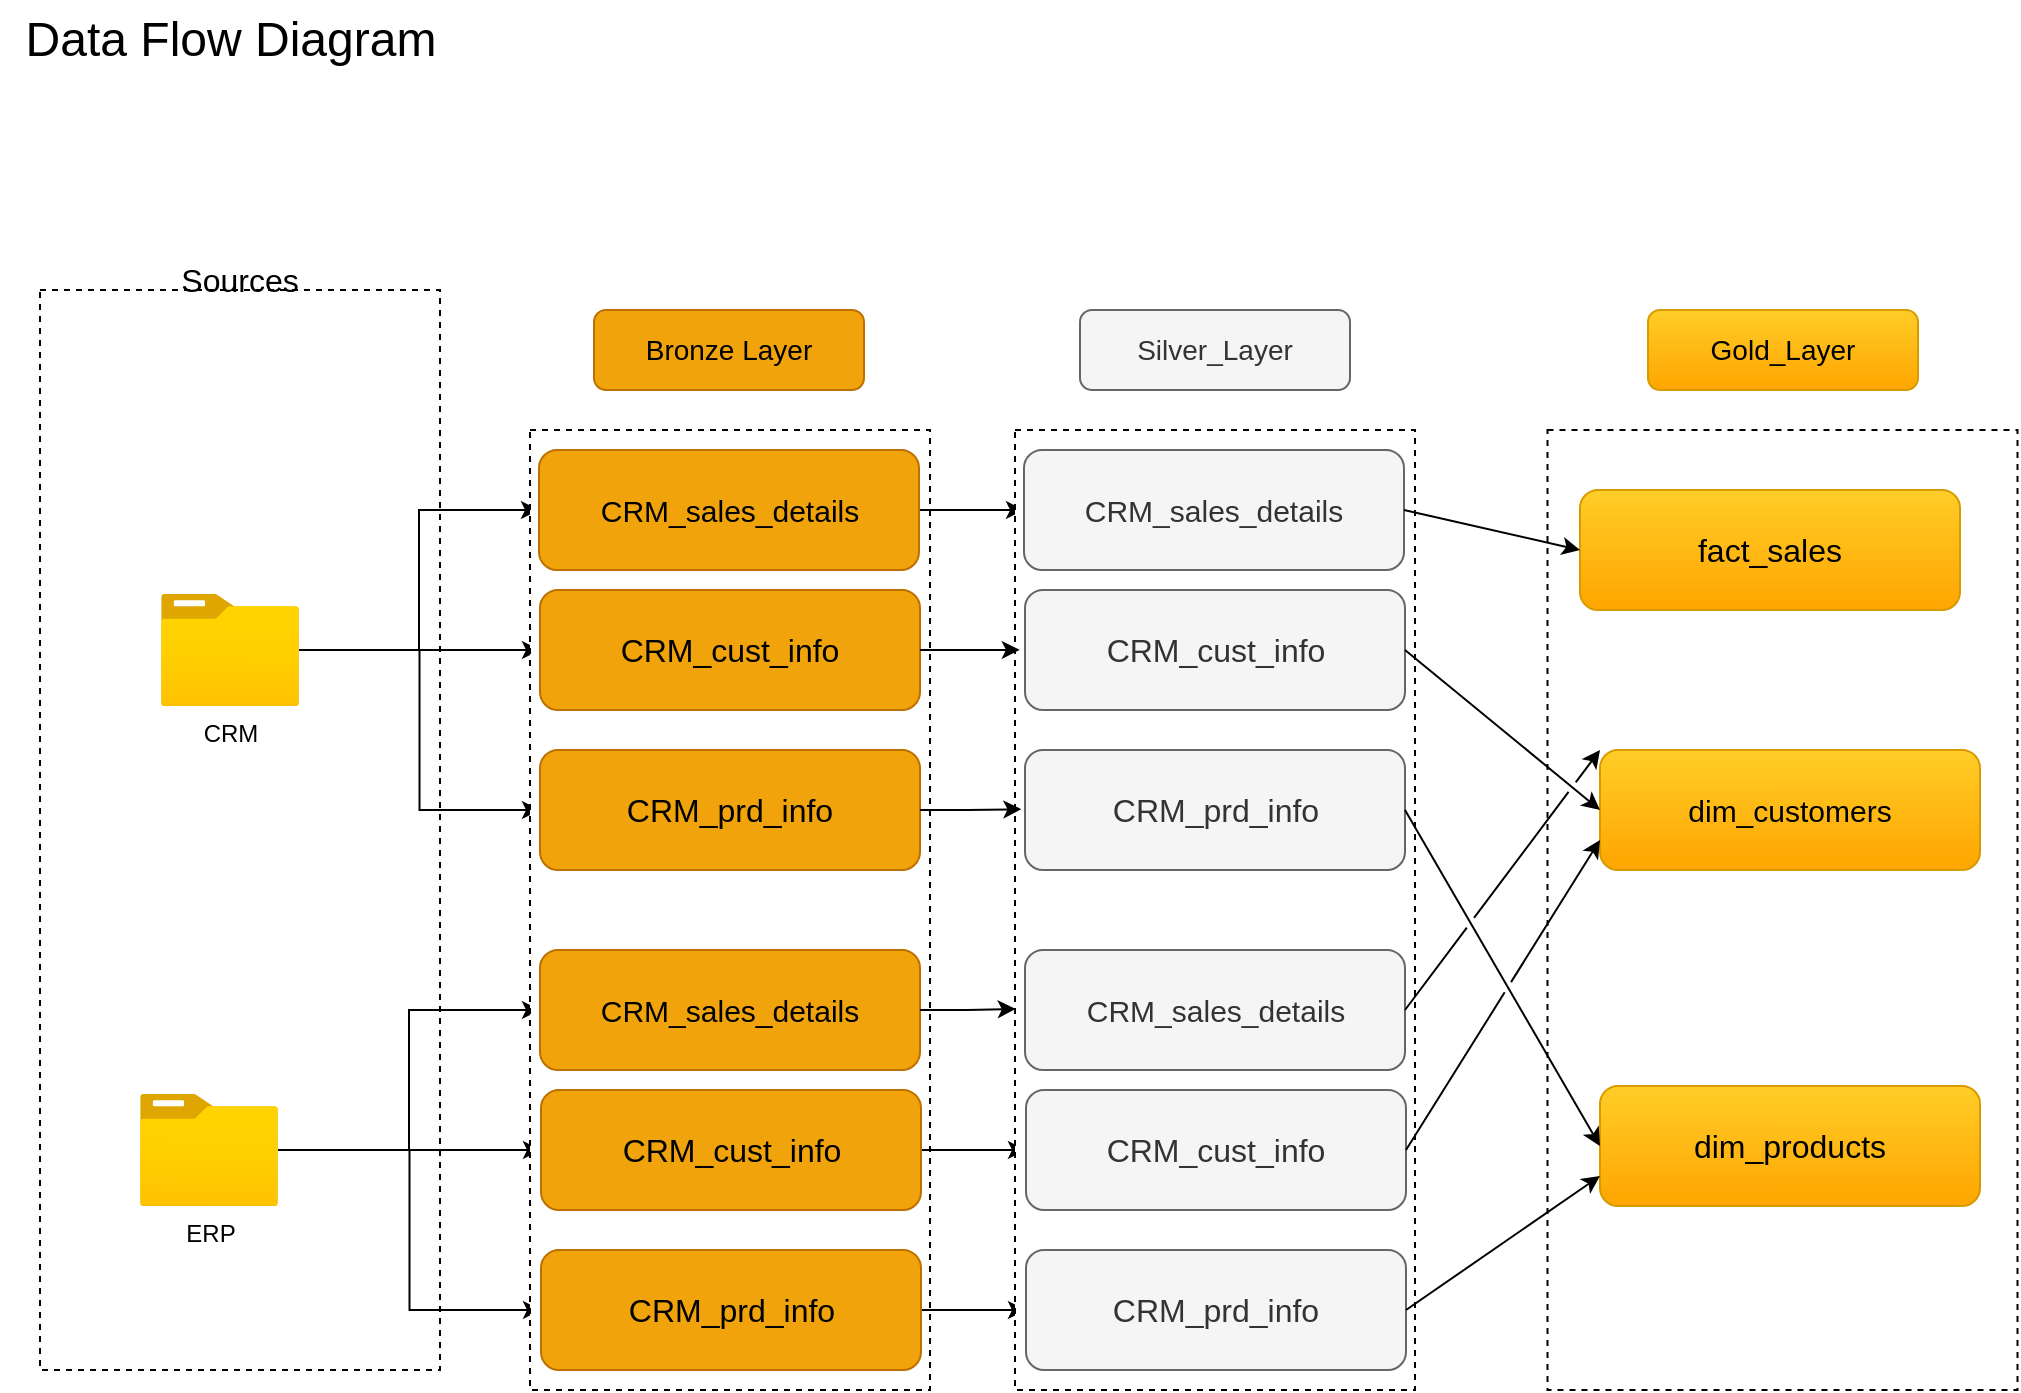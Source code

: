 <mxfile version="28.0.6">
  <diagram name="Page-1" id="iYoAC9MWT19PdjLH455c">
    <mxGraphModel dx="512" dy="1030" grid="1" gridSize="10" guides="1" tooltips="1" connect="1" arrows="1" fold="1" page="1" pageScale="1" pageWidth="850" pageHeight="1100" math="0" shadow="0">
      <root>
        <mxCell id="0" />
        <mxCell id="1" parent="0" />
        <mxCell id="Y71r--u-HZ2K7_kyBdqJ-1" value="&lt;font style=&quot;font-size: 24px;&quot;&gt;Data Flow Diagram&lt;/font&gt;" style="text;html=1;align=center;verticalAlign=middle;resizable=0;points=[];autosize=1;strokeColor=none;fillColor=none;" vertex="1" parent="1">
          <mxGeometry x="60" y="15" width="230" height="40" as="geometry" />
        </mxCell>
        <mxCell id="Y71r--u-HZ2K7_kyBdqJ-2" value="" style="rounded=0;whiteSpace=wrap;html=1;dashed=1;" vertex="1" parent="1">
          <mxGeometry x="80" y="160" width="200" height="540" as="geometry" />
        </mxCell>
        <mxCell id="Y71r--u-HZ2K7_kyBdqJ-3" value="&lt;font style=&quot;font-size: 16px;&quot;&gt;Sources&lt;/font&gt;" style="text;html=1;align=center;verticalAlign=middle;whiteSpace=wrap;rounded=0;" vertex="1" parent="1">
          <mxGeometry x="150" y="140" width="60" height="30" as="geometry" />
        </mxCell>
        <mxCell id="Y71r--u-HZ2K7_kyBdqJ-15" style="edgeStyle=orthogonalEdgeStyle;rounded=0;orthogonalLoop=1;jettySize=auto;html=1;entryX=0;entryY=0.5;entryDx=0;entryDy=0;" edge="1" parent="1" source="Y71r--u-HZ2K7_kyBdqJ-4" target="Y71r--u-HZ2K7_kyBdqJ-10">
          <mxGeometry relative="1" as="geometry">
            <Array as="points">
              <mxPoint x="270" y="340" />
              <mxPoint x="270" y="340" />
            </Array>
          </mxGeometry>
        </mxCell>
        <mxCell id="Y71r--u-HZ2K7_kyBdqJ-16" style="edgeStyle=orthogonalEdgeStyle;rounded=0;orthogonalLoop=1;jettySize=auto;html=1;entryX=0;entryY=0.5;entryDx=0;entryDy=0;" edge="1" parent="1" source="Y71r--u-HZ2K7_kyBdqJ-4" target="Y71r--u-HZ2K7_kyBdqJ-9">
          <mxGeometry relative="1" as="geometry" />
        </mxCell>
        <mxCell id="Y71r--u-HZ2K7_kyBdqJ-17" style="edgeStyle=orthogonalEdgeStyle;rounded=0;orthogonalLoop=1;jettySize=auto;html=1;entryX=0;entryY=0.5;entryDx=0;entryDy=0;" edge="1" parent="1" source="Y71r--u-HZ2K7_kyBdqJ-4" target="Y71r--u-HZ2K7_kyBdqJ-11">
          <mxGeometry relative="1" as="geometry" />
        </mxCell>
        <mxCell id="Y71r--u-HZ2K7_kyBdqJ-4" value="CRM" style="image;aspect=fixed;html=1;points=[];align=center;fontSize=12;image=img/lib/azure2/general/Folder_Blank.svg;" vertex="1" parent="1">
          <mxGeometry x="140.5" y="312" width="69" height="56.0" as="geometry" />
        </mxCell>
        <mxCell id="Y71r--u-HZ2K7_kyBdqJ-21" value="" style="edgeStyle=orthogonalEdgeStyle;rounded=0;orthogonalLoop=1;jettySize=auto;html=1;" edge="1" parent="1" source="Y71r--u-HZ2K7_kyBdqJ-5" target="Y71r--u-HZ2K7_kyBdqJ-19">
          <mxGeometry relative="1" as="geometry" />
        </mxCell>
        <mxCell id="Y71r--u-HZ2K7_kyBdqJ-22" style="edgeStyle=orthogonalEdgeStyle;rounded=0;orthogonalLoop=1;jettySize=auto;html=1;entryX=0;entryY=0.5;entryDx=0;entryDy=0;" edge="1" parent="1" source="Y71r--u-HZ2K7_kyBdqJ-5" target="Y71r--u-HZ2K7_kyBdqJ-18">
          <mxGeometry relative="1" as="geometry" />
        </mxCell>
        <mxCell id="Y71r--u-HZ2K7_kyBdqJ-25" style="edgeStyle=orthogonalEdgeStyle;rounded=0;orthogonalLoop=1;jettySize=auto;html=1;entryX=0;entryY=0.5;entryDx=0;entryDy=0;" edge="1" parent="1" source="Y71r--u-HZ2K7_kyBdqJ-5" target="Y71r--u-HZ2K7_kyBdqJ-20">
          <mxGeometry relative="1" as="geometry" />
        </mxCell>
        <mxCell id="Y71r--u-HZ2K7_kyBdqJ-5" value="ERP" style="image;aspect=fixed;html=1;points=[];align=center;fontSize=12;image=img/lib/azure2/general/Folder_Blank.svg;" vertex="1" parent="1">
          <mxGeometry x="130" y="562" width="69" height="56.0" as="geometry" />
        </mxCell>
        <mxCell id="Y71r--u-HZ2K7_kyBdqJ-6" value="" style="rounded=0;whiteSpace=wrap;html=1;dashed=1;" vertex="1" parent="1">
          <mxGeometry x="325" y="230" width="200" height="480" as="geometry" />
        </mxCell>
        <mxCell id="Y71r--u-HZ2K7_kyBdqJ-8" value="&lt;font style=&quot;font-size: 14px;&quot;&gt;Bronze Layer&lt;/font&gt;" style="rounded=1;whiteSpace=wrap;html=1;fillColor=#f0a30a;fontColor=#000000;strokeColor=#BD7000;" vertex="1" parent="1">
          <mxGeometry x="357" y="170" width="135" height="40" as="geometry" />
        </mxCell>
        <mxCell id="Y71r--u-HZ2K7_kyBdqJ-35" style="edgeStyle=orthogonalEdgeStyle;rounded=0;orthogonalLoop=1;jettySize=auto;html=1;entryX=0;entryY=0.5;entryDx=0;entryDy=0;" edge="1" parent="1" source="Y71r--u-HZ2K7_kyBdqJ-9" target="Y71r--u-HZ2K7_kyBdqJ-29">
          <mxGeometry relative="1" as="geometry" />
        </mxCell>
        <mxCell id="Y71r--u-HZ2K7_kyBdqJ-9" value="&lt;font style=&quot;font-size: 15px;&quot;&gt;CRM_sa&lt;/font&gt;&lt;font style=&quot;font-size: 15px;&quot;&gt;&lt;font style=&quot;&quot;&gt;les_detail&lt;/font&gt;s&lt;/font&gt;" style="rounded=1;whiteSpace=wrap;html=1;fillColor=#f0a30a;strokeColor=#BD7000;fontColor=#000000;" vertex="1" parent="1">
          <mxGeometry x="329.5" y="240" width="190" height="60" as="geometry" />
        </mxCell>
        <mxCell id="Y71r--u-HZ2K7_kyBdqJ-10" value="&lt;font style=&quot;font-size: 16px;&quot;&gt;CRM_cust_info&lt;/font&gt;" style="rounded=1;whiteSpace=wrap;html=1;fillColor=#f0a30a;fontColor=#000000;strokeColor=#BD7000;" vertex="1" parent="1">
          <mxGeometry x="330" y="310" width="190" height="60" as="geometry" />
        </mxCell>
        <mxCell id="Y71r--u-HZ2K7_kyBdqJ-11" value="&lt;font style=&quot;font-size: 16px;&quot;&gt;CRM_prd_info&lt;/font&gt;" style="rounded=1;whiteSpace=wrap;html=1;fillColor=#f0a30a;fontColor=#000000;strokeColor=#BD7000;" vertex="1" parent="1">
          <mxGeometry x="330" y="390" width="190" height="60" as="geometry" />
        </mxCell>
        <mxCell id="Y71r--u-HZ2K7_kyBdqJ-18" value="&lt;font style=&quot;font-size: 15px;&quot;&gt;CRM_sa&lt;/font&gt;&lt;font style=&quot;font-size: 15px;&quot;&gt;&lt;font style=&quot;&quot;&gt;les_detail&lt;/font&gt;s&lt;/font&gt;" style="rounded=1;whiteSpace=wrap;html=1;fillColor=#f0a30a;strokeColor=#BD7000;fontColor=#000000;" vertex="1" parent="1">
          <mxGeometry x="330" y="490" width="190" height="60" as="geometry" />
        </mxCell>
        <mxCell id="Y71r--u-HZ2K7_kyBdqJ-39" style="edgeStyle=orthogonalEdgeStyle;rounded=0;orthogonalLoop=1;jettySize=auto;html=1;entryX=0;entryY=0.5;entryDx=0;entryDy=0;" edge="1" parent="1" source="Y71r--u-HZ2K7_kyBdqJ-19" target="Y71r--u-HZ2K7_kyBdqJ-33">
          <mxGeometry relative="1" as="geometry" />
        </mxCell>
        <mxCell id="Y71r--u-HZ2K7_kyBdqJ-19" value="&lt;font style=&quot;font-size: 16px;&quot;&gt;CRM_cust_info&lt;/font&gt;" style="rounded=1;whiteSpace=wrap;html=1;fillColor=#f0a30a;fontColor=#000000;strokeColor=#BD7000;" vertex="1" parent="1">
          <mxGeometry x="330.5" y="560" width="190" height="60" as="geometry" />
        </mxCell>
        <mxCell id="Y71r--u-HZ2K7_kyBdqJ-40" style="edgeStyle=orthogonalEdgeStyle;rounded=0;orthogonalLoop=1;jettySize=auto;html=1;entryX=0;entryY=0.5;entryDx=0;entryDy=0;" edge="1" parent="1" source="Y71r--u-HZ2K7_kyBdqJ-20" target="Y71r--u-HZ2K7_kyBdqJ-34">
          <mxGeometry relative="1" as="geometry" />
        </mxCell>
        <mxCell id="Y71r--u-HZ2K7_kyBdqJ-20" value="&lt;font style=&quot;font-size: 16px;&quot;&gt;CRM_prd_info&lt;/font&gt;" style="rounded=1;whiteSpace=wrap;html=1;fillColor=#f0a30a;fontColor=#000000;strokeColor=#BD7000;" vertex="1" parent="1">
          <mxGeometry x="330.5" y="640" width="190" height="60" as="geometry" />
        </mxCell>
        <mxCell id="Y71r--u-HZ2K7_kyBdqJ-26" value="&lt;font style=&quot;font-size: 14px;&quot;&gt;Silver_Layer&lt;/font&gt;" style="rounded=1;whiteSpace=wrap;html=1;fillColor=#f5f5f5;strokeColor=#666666;fontColor=#333333;" vertex="1" parent="1">
          <mxGeometry x="600" y="170" width="135" height="40" as="geometry" />
        </mxCell>
        <mxCell id="Y71r--u-HZ2K7_kyBdqJ-28" value="" style="rounded=0;whiteSpace=wrap;html=1;dashed=1;" vertex="1" parent="1">
          <mxGeometry x="567.5" y="230" width="200" height="480" as="geometry" />
        </mxCell>
        <mxCell id="Y71r--u-HZ2K7_kyBdqJ-29" value="&lt;font style=&quot;font-size: 15px;&quot;&gt;CRM_sa&lt;/font&gt;&lt;font style=&quot;font-size: 15px;&quot;&gt;&lt;font style=&quot;&quot;&gt;les_detail&lt;/font&gt;s&lt;/font&gt;" style="rounded=1;whiteSpace=wrap;html=1;fillColor=#f5f5f5;strokeColor=#666666;fontColor=#333333;" vertex="1" parent="1">
          <mxGeometry x="572" y="240" width="190" height="60" as="geometry" />
        </mxCell>
        <mxCell id="Y71r--u-HZ2K7_kyBdqJ-30" value="&lt;font style=&quot;font-size: 16px;&quot;&gt;CRM_cust_info&lt;/font&gt;" style="rounded=1;whiteSpace=wrap;html=1;fillColor=#f5f5f5;fontColor=#333333;strokeColor=#666666;" vertex="1" parent="1">
          <mxGeometry x="572.5" y="310" width="190" height="60" as="geometry" />
        </mxCell>
        <mxCell id="Y71r--u-HZ2K7_kyBdqJ-31" value="&lt;font style=&quot;font-size: 16px;&quot;&gt;CRM_prd_info&lt;/font&gt;" style="rounded=1;whiteSpace=wrap;html=1;fillColor=#f5f5f5;fontColor=#333333;strokeColor=#666666;" vertex="1" parent="1">
          <mxGeometry x="572.5" y="390" width="190" height="60" as="geometry" />
        </mxCell>
        <mxCell id="Y71r--u-HZ2K7_kyBdqJ-32" value="&lt;font style=&quot;font-size: 15px;&quot;&gt;CRM_sa&lt;/font&gt;&lt;font style=&quot;font-size: 15px;&quot;&gt;&lt;font style=&quot;&quot;&gt;les_detail&lt;/font&gt;s&lt;/font&gt;" style="rounded=1;whiteSpace=wrap;html=1;fillColor=#f5f5f5;strokeColor=#666666;fontColor=#333333;" vertex="1" parent="1">
          <mxGeometry x="572.5" y="490" width="190" height="60" as="geometry" />
        </mxCell>
        <mxCell id="Y71r--u-HZ2K7_kyBdqJ-33" value="&lt;font style=&quot;font-size: 16px;&quot;&gt;CRM_cust_info&lt;/font&gt;" style="rounded=1;whiteSpace=wrap;html=1;fillColor=#f5f5f5;fontColor=#333333;strokeColor=#666666;" vertex="1" parent="1">
          <mxGeometry x="573" y="560" width="190" height="60" as="geometry" />
        </mxCell>
        <mxCell id="Y71r--u-HZ2K7_kyBdqJ-34" value="&lt;font style=&quot;font-size: 16px;&quot;&gt;CRM_prd_info&lt;/font&gt;" style="rounded=1;whiteSpace=wrap;html=1;fillColor=#f5f5f5;fontColor=#333333;strokeColor=#666666;" vertex="1" parent="1">
          <mxGeometry x="573" y="640" width="190" height="60" as="geometry" />
        </mxCell>
        <mxCell id="Y71r--u-HZ2K7_kyBdqJ-36" style="edgeStyle=orthogonalEdgeStyle;rounded=0;orthogonalLoop=1;jettySize=auto;html=1;entryX=0.012;entryY=0.229;entryDx=0;entryDy=0;entryPerimeter=0;" edge="1" parent="1" source="Y71r--u-HZ2K7_kyBdqJ-10" target="Y71r--u-HZ2K7_kyBdqJ-28">
          <mxGeometry relative="1" as="geometry" />
        </mxCell>
        <mxCell id="Y71r--u-HZ2K7_kyBdqJ-37" style="edgeStyle=orthogonalEdgeStyle;rounded=0;orthogonalLoop=1;jettySize=auto;html=1;entryX=0.016;entryY=0.395;entryDx=0;entryDy=0;entryPerimeter=0;" edge="1" parent="1" source="Y71r--u-HZ2K7_kyBdqJ-11" target="Y71r--u-HZ2K7_kyBdqJ-28">
          <mxGeometry relative="1" as="geometry" />
        </mxCell>
        <mxCell id="Y71r--u-HZ2K7_kyBdqJ-38" style="edgeStyle=orthogonalEdgeStyle;rounded=0;orthogonalLoop=1;jettySize=auto;html=1;entryX=0.002;entryY=0.603;entryDx=0;entryDy=0;entryPerimeter=0;" edge="1" parent="1" source="Y71r--u-HZ2K7_kyBdqJ-18" target="Y71r--u-HZ2K7_kyBdqJ-28">
          <mxGeometry relative="1" as="geometry" />
        </mxCell>
        <mxCell id="Y71r--u-HZ2K7_kyBdqJ-41" value="&lt;font style=&quot;font-size: 14px;&quot;&gt;Gold_Layer&lt;/font&gt;" style="rounded=1;whiteSpace=wrap;html=1;fillColor=#ffcd28;strokeColor=#d79b00;gradientColor=#ffa500;" vertex="1" parent="1">
          <mxGeometry x="884" y="170" width="135" height="40" as="geometry" />
        </mxCell>
        <mxCell id="Y71r--u-HZ2K7_kyBdqJ-42" value="" style="rounded=0;whiteSpace=wrap;html=1;dashed=1;" vertex="1" parent="1">
          <mxGeometry x="833.75" y="230" width="235" height="480" as="geometry" />
        </mxCell>
        <mxCell id="Y71r--u-HZ2K7_kyBdqJ-45" value="&lt;span style=&quot;font-size: 16px;&quot;&gt;fact_sales&lt;/span&gt;" style="rounded=1;whiteSpace=wrap;html=1;fillColor=#ffcd28;strokeColor=#d79b00;gradientColor=#ffa500;" vertex="1" parent="1">
          <mxGeometry x="850" y="260" width="190" height="60" as="geometry" />
        </mxCell>
        <mxCell id="Y71r--u-HZ2K7_kyBdqJ-46" value="&lt;span style=&quot;font-size: 15px;&quot;&gt;dim_customers&lt;/span&gt;" style="rounded=1;whiteSpace=wrap;html=1;fillColor=#ffcd28;strokeColor=#d79b00;gradientColor=#ffa500;" vertex="1" parent="1">
          <mxGeometry x="860" y="390" width="190" height="60" as="geometry" />
        </mxCell>
        <mxCell id="Y71r--u-HZ2K7_kyBdqJ-47" value="&lt;span style=&quot;font-size: 16px;&quot;&gt;dim_products&lt;/span&gt;" style="rounded=1;whiteSpace=wrap;html=1;fillColor=#ffcd28;strokeColor=#d79b00;gradientColor=#ffa500;" vertex="1" parent="1">
          <mxGeometry x="860" y="558" width="190" height="60" as="geometry" />
        </mxCell>
        <mxCell id="Y71r--u-HZ2K7_kyBdqJ-49" value="" style="endArrow=classic;html=1;rounded=0;exitX=1;exitY=0.5;exitDx=0;exitDy=0;entryX=0;entryY=0.5;entryDx=0;entryDy=0;" edge="1" parent="1" source="Y71r--u-HZ2K7_kyBdqJ-29" target="Y71r--u-HZ2K7_kyBdqJ-45">
          <mxGeometry width="50" height="50" relative="1" as="geometry">
            <mxPoint x="810" y="266.48" as="sourcePoint" />
            <mxPoint x="771.5" y="450" as="targetPoint" />
          </mxGeometry>
        </mxCell>
        <mxCell id="Y71r--u-HZ2K7_kyBdqJ-50" value="" style="endArrow=classic;html=1;rounded=0;exitX=1;exitY=0.5;exitDx=0;exitDy=0;entryX=0;entryY=0.5;entryDx=0;entryDy=0;jumpStyle=gap;" edge="1" parent="1" source="Y71r--u-HZ2K7_kyBdqJ-30" target="Y71r--u-HZ2K7_kyBdqJ-46">
          <mxGeometry width="50" height="50" relative="1" as="geometry">
            <mxPoint x="680" y="500" as="sourcePoint" />
            <mxPoint x="730" y="450" as="targetPoint" />
          </mxGeometry>
        </mxCell>
        <mxCell id="Y71r--u-HZ2K7_kyBdqJ-51" value="" style="endArrow=classic;html=1;rounded=0;exitX=1;exitY=0.5;exitDx=0;exitDy=0;entryX=0;entryY=0.5;entryDx=0;entryDy=0;jumpStyle=gap;" edge="1" parent="1" source="Y71r--u-HZ2K7_kyBdqJ-31" target="Y71r--u-HZ2K7_kyBdqJ-47">
          <mxGeometry width="50" height="50" relative="1" as="geometry">
            <mxPoint x="680" y="500" as="sourcePoint" />
            <mxPoint x="730" y="450" as="targetPoint" />
          </mxGeometry>
        </mxCell>
        <mxCell id="Y71r--u-HZ2K7_kyBdqJ-52" value="" style="endArrow=classic;html=1;rounded=0;exitX=1;exitY=0.5;exitDx=0;exitDy=0;entryX=0;entryY=0;entryDx=0;entryDy=0;jumpStyle=gap;" edge="1" parent="1" source="Y71r--u-HZ2K7_kyBdqJ-32" target="Y71r--u-HZ2K7_kyBdqJ-46">
          <mxGeometry width="50" height="50" relative="1" as="geometry">
            <mxPoint x="680" y="500" as="sourcePoint" />
            <mxPoint x="730" y="450" as="targetPoint" />
          </mxGeometry>
        </mxCell>
        <mxCell id="Y71r--u-HZ2K7_kyBdqJ-53" value="" style="endArrow=classic;html=1;rounded=0;exitX=1;exitY=0.5;exitDx=0;exitDy=0;entryX=0;entryY=0.75;entryDx=0;entryDy=0;jumpStyle=gap;" edge="1" parent="1" source="Y71r--u-HZ2K7_kyBdqJ-33" target="Y71r--u-HZ2K7_kyBdqJ-46">
          <mxGeometry width="50" height="50" relative="1" as="geometry">
            <mxPoint x="680" y="500" as="sourcePoint" />
            <mxPoint x="730" y="450" as="targetPoint" />
          </mxGeometry>
        </mxCell>
        <mxCell id="Y71r--u-HZ2K7_kyBdqJ-54" value="" style="endArrow=classic;html=1;rounded=0;exitX=1;exitY=0.5;exitDx=0;exitDy=0;entryX=0;entryY=0.75;entryDx=0;entryDy=0;jumpStyle=gap;" edge="1" parent="1" source="Y71r--u-HZ2K7_kyBdqJ-34" target="Y71r--u-HZ2K7_kyBdqJ-47">
          <mxGeometry width="50" height="50" relative="1" as="geometry">
            <mxPoint x="680" y="500" as="sourcePoint" />
            <mxPoint x="730" y="450" as="targetPoint" />
          </mxGeometry>
        </mxCell>
      </root>
    </mxGraphModel>
  </diagram>
</mxfile>
